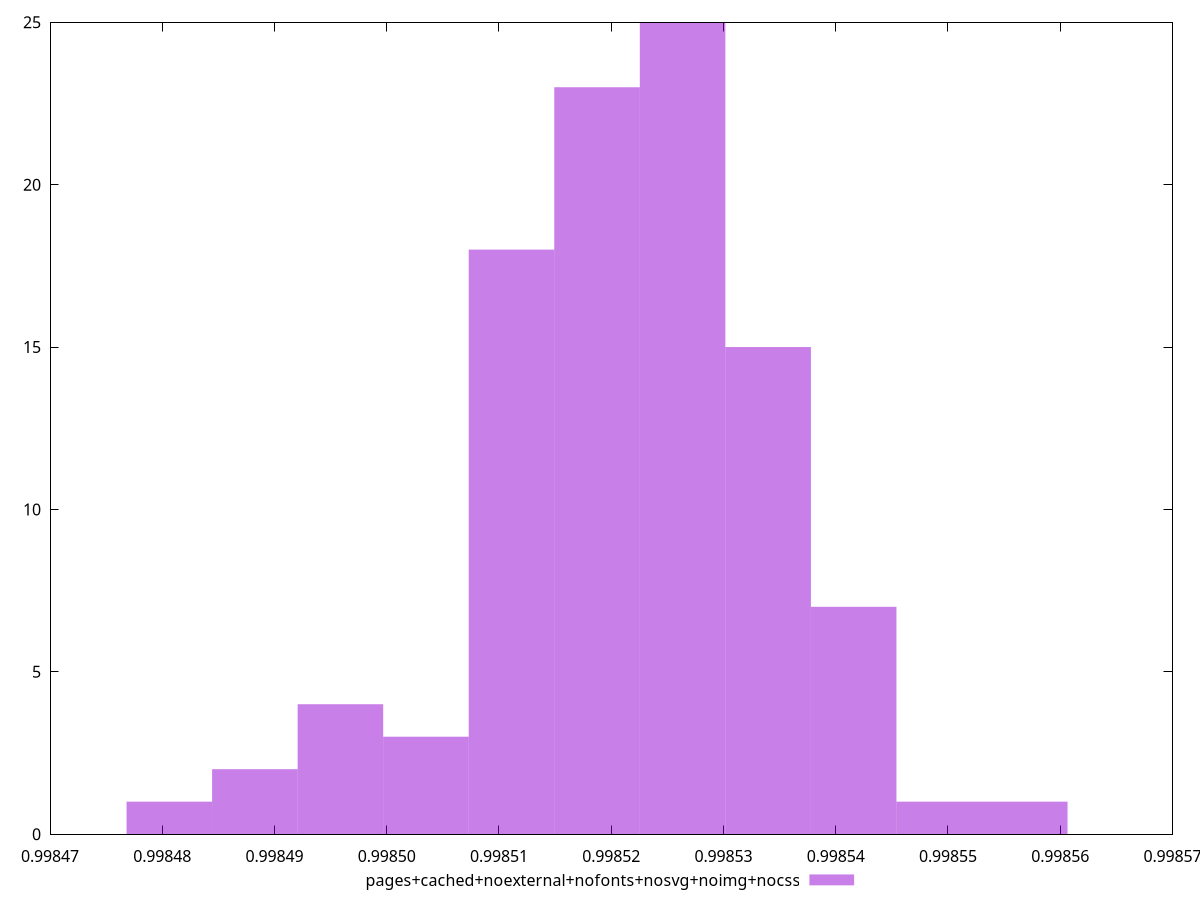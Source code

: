 $_pagesCachedNoexternalNofontsNosvgNoimgNocss <<EOF
0.9985263553416781 25
0.998518734399291 23
0.9985339762840654 15
0.9985111134569037 18
0.9985415972264525 7
0.998556839111227 1
0.9984958715721293 4
0.9985034925145165 3
0.9984882506297421 2
0.9985492181688398 1
0.9984806296873548 1
EOF
set key outside below
set terminal pngcairo
set output "report_00005_2020-11-02T22-26-11.212Z/speed-index/pages+cached+noexternal+nofonts+nosvg+noimg+nocss//hist.png"
set yrange [0:25]
set boxwidth 0.000007620942387209047
set style fill transparent solid 0.5 noborder
plot $_pagesCachedNoexternalNofontsNosvgNoimgNocss title "pages+cached+noexternal+nofonts+nosvg+noimg+nocss" with boxes ,